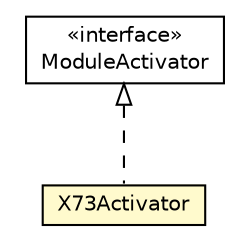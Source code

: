 #!/usr/local/bin/dot
#
# Class diagram 
# Generated by UMLGraph version R5_6-24-gf6e263 (http://www.umlgraph.org/)
#

digraph G {
	edge [fontname="Helvetica",fontsize=10,labelfontname="Helvetica",labelfontsize=10];
	node [fontname="Helvetica",fontsize=10,shape=plaintext];
	nodesep=0.25;
	ranksep=0.5;
	// org.universAAL.middleware.container.ModuleActivator
	c8698918 [label=<<table title="org.universAAL.middleware.container.ModuleActivator" border="0" cellborder="1" cellspacing="0" cellpadding="2" port="p" href="../middleware/container/ModuleActivator.html">
		<tr><td><table border="0" cellspacing="0" cellpadding="1">
<tr><td align="center" balign="center"> &#171;interface&#187; </td></tr>
<tr><td align="center" balign="center"> ModuleActivator </td></tr>
		</table></td></tr>
		</table>>, URL="../middleware/container/ModuleActivator.html", fontname="Helvetica", fontcolor="black", fontsize=10.0];
	// org.universAAL.ontology.X73Activator
	c8699406 [label=<<table title="org.universAAL.ontology.X73Activator" border="0" cellborder="1" cellspacing="0" cellpadding="2" port="p" bgcolor="lemonChiffon" href="./X73Activator.html">
		<tr><td><table border="0" cellspacing="0" cellpadding="1">
<tr><td align="center" balign="center"> X73Activator </td></tr>
		</table></td></tr>
		</table>>, URL="./X73Activator.html", fontname="Helvetica", fontcolor="black", fontsize=10.0];
	//org.universAAL.ontology.X73Activator implements org.universAAL.middleware.container.ModuleActivator
	c8698918:p -> c8699406:p [dir=back,arrowtail=empty,style=dashed];
}

